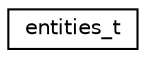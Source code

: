 digraph "Graphical Class Hierarchy"
{
 // LATEX_PDF_SIZE
  edge [fontname="Helvetica",fontsize="10",labelfontname="Helvetica",labelfontsize="10"];
  node [fontname="Helvetica",fontsize="10",shape=record];
  rankdir="LR";
  Node0 [label="entities_t",height=0.2,width=0.4,color="black", fillcolor="white", style="filled",URL="$classentities__t.html",tooltip=" "];
}
